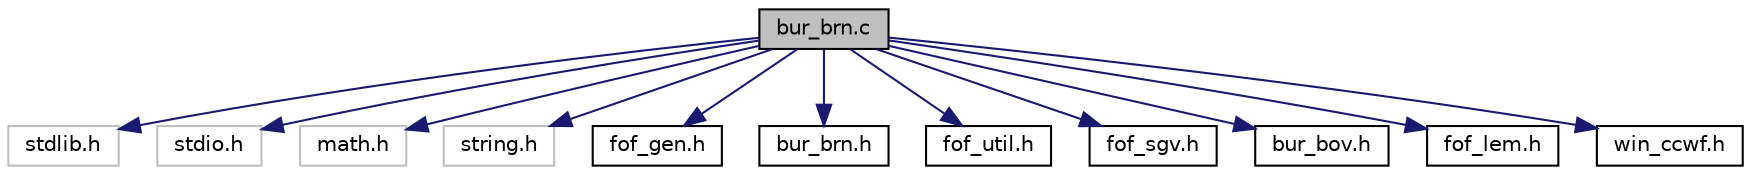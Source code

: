 digraph "bur_brn.c"
{
  edge [fontname="Helvetica",fontsize="10",labelfontname="Helvetica",labelfontsize="10"];
  node [fontname="Helvetica",fontsize="10",shape=record];
  Node1 [label="bur_brn.c",height=0.2,width=0.4,color="black", fillcolor="grey75", style="filled", fontcolor="black"];
  Node1 -> Node2 [color="midnightblue",fontsize="10",style="solid",fontname="Helvetica"];
  Node2 [label="stdlib.h",height=0.2,width=0.4,color="grey75", fillcolor="white", style="filled"];
  Node1 -> Node3 [color="midnightblue",fontsize="10",style="solid",fontname="Helvetica"];
  Node3 [label="stdio.h",height=0.2,width=0.4,color="grey75", fillcolor="white", style="filled"];
  Node1 -> Node4 [color="midnightblue",fontsize="10",style="solid",fontname="Helvetica"];
  Node4 [label="math.h",height=0.2,width=0.4,color="grey75", fillcolor="white", style="filled"];
  Node1 -> Node5 [color="midnightblue",fontsize="10",style="solid",fontname="Helvetica"];
  Node5 [label="string.h",height=0.2,width=0.4,color="grey75", fillcolor="white", style="filled"];
  Node1 -> Node6 [color="midnightblue",fontsize="10",style="solid",fontname="Helvetica"];
  Node6 [label="fof_gen.h",height=0.2,width=0.4,color="black", fillcolor="white", style="filled",URL="$fof__gen_8h.html"];
  Node1 -> Node7 [color="midnightblue",fontsize="10",style="solid",fontname="Helvetica"];
  Node7 [label="bur_brn.h",height=0.2,width=0.4,color="black", fillcolor="white", style="filled",URL="$bur__brn_8h.html"];
  Node1 -> Node8 [color="midnightblue",fontsize="10",style="solid",fontname="Helvetica"];
  Node8 [label="fof_util.h",height=0.2,width=0.4,color="black", fillcolor="white", style="filled",URL="$fof__util_8h.html"];
  Node1 -> Node9 [color="midnightblue",fontsize="10",style="solid",fontname="Helvetica"];
  Node9 [label="fof_sgv.h",height=0.2,width=0.4,color="black", fillcolor="white", style="filled",URL="$fof__sgv_8h.html"];
  Node1 -> Node10 [color="midnightblue",fontsize="10",style="solid",fontname="Helvetica"];
  Node10 [label="bur_bov.h",height=0.2,width=0.4,color="black", fillcolor="white", style="filled",URL="$bur__bov_8h.html"];
  Node1 -> Node11 [color="midnightblue",fontsize="10",style="solid",fontname="Helvetica"];
  Node11 [label="fof_lem.h",height=0.2,width=0.4,color="black", fillcolor="white", style="filled",URL="$fof__lem_8h.html"];
  Node1 -> Node12 [color="midnightblue",fontsize="10",style="solid",fontname="Helvetica"];
  Node12 [label="win_ccwf.h",height=0.2,width=0.4,color="black", fillcolor="white", style="filled",URL="$win__ccwf_8h.html"];
}
